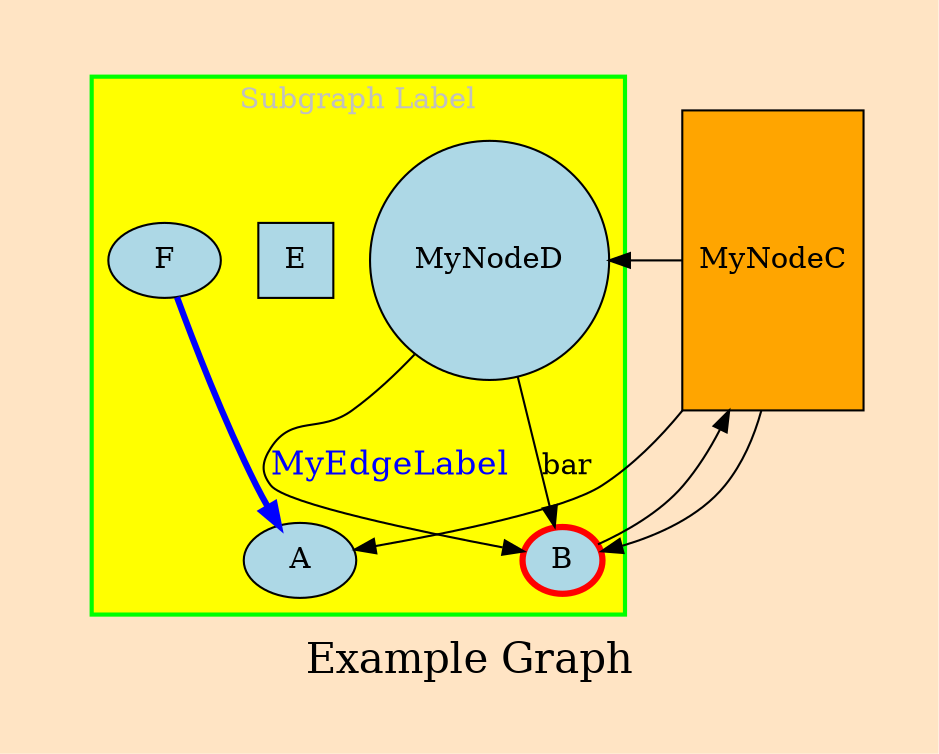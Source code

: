 digraph {
  bgcolor="bisque"
  pad="0.5,0.4"
  label="Example Graph"
  fontsize=20
  node [style=filled, fillcolor="lightblue"]
  A
  B->C->{
    A; D; {
	  A; B [width=0.3, height=0.3, penwidth=3, color=red]
	}
  }
  C [label="MyNodeC", shape="rect", fillcolor=orange, width=1, height=2]
  D->B [label="MyEdgeLabel", fontcolor="blue", fontsize=16]
  D [label="MyNodeD", shape="circle"];
  subgraph cluster0 {
    graph [bgcolor="yellow", pencolor="green", penwidth=2]
	label="Subgraph Label"
	fontsize=14
	fontcolor=gray
    E [shape="square"]
	F->A [penwidth=3, color="blue"]
	D->B [label="bar"]
  }
}